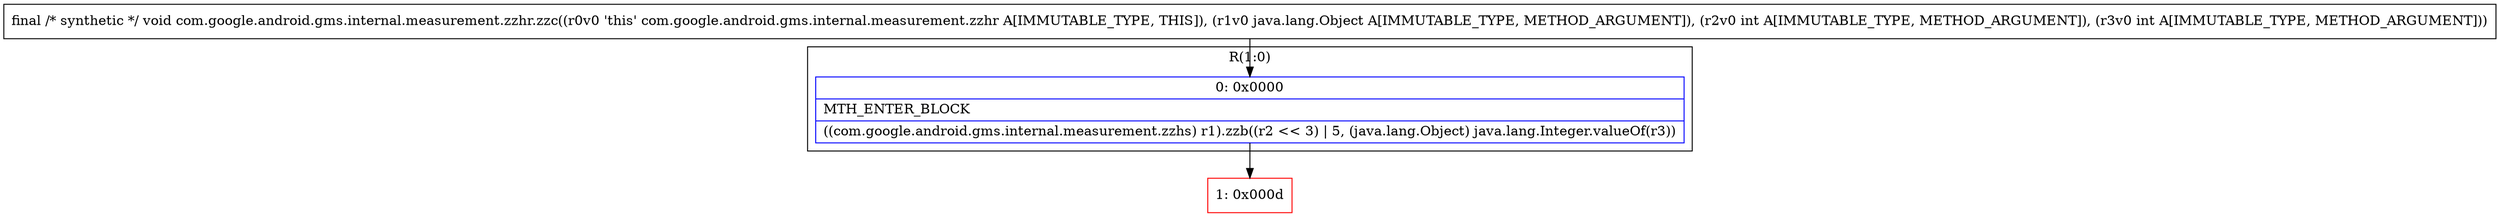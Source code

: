 digraph "CFG forcom.google.android.gms.internal.measurement.zzhr.zzc(Ljava\/lang\/Object;II)V" {
subgraph cluster_Region_1599252295 {
label = "R(1:0)";
node [shape=record,color=blue];
Node_0 [shape=record,label="{0\:\ 0x0000|MTH_ENTER_BLOCK\l|((com.google.android.gms.internal.measurement.zzhs) r1).zzb((r2 \<\< 3) \| 5, (java.lang.Object) java.lang.Integer.valueOf(r3))\l}"];
}
Node_1 [shape=record,color=red,label="{1\:\ 0x000d}"];
MethodNode[shape=record,label="{final \/* synthetic *\/ void com.google.android.gms.internal.measurement.zzhr.zzc((r0v0 'this' com.google.android.gms.internal.measurement.zzhr A[IMMUTABLE_TYPE, THIS]), (r1v0 java.lang.Object A[IMMUTABLE_TYPE, METHOD_ARGUMENT]), (r2v0 int A[IMMUTABLE_TYPE, METHOD_ARGUMENT]), (r3v0 int A[IMMUTABLE_TYPE, METHOD_ARGUMENT])) }"];
MethodNode -> Node_0;
Node_0 -> Node_1;
}

